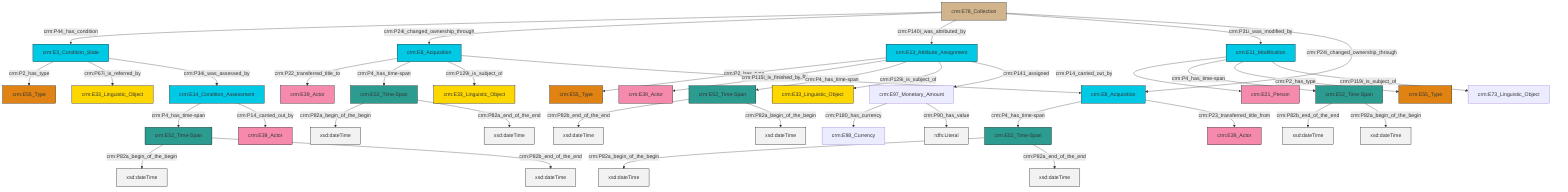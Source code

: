 graph TD
classDef Literal fill:#f2f2f2,stroke:#000000;
classDef CRM_Entity fill:#FFFFFF,stroke:#000000;
classDef Temporal_Entity fill:#00C9E6, stroke:#000000;
classDef Type fill:#E18312, stroke:#000000;
classDef Time-Span fill:#2C9C91, stroke:#000000;
classDef Appellation fill:#FFEB7F, stroke:#000000;
classDef Place fill:#008836, stroke:#000000;
classDef Persistent_Item fill:#B266B2, stroke:#000000;
classDef Conceptual_Object fill:#FFD700, stroke:#000000;
classDef Physical_Thing fill:#D2B48C, stroke:#000000;
classDef Actor fill:#f58aad, stroke:#000000;
classDef PC_Classes fill:#4ce600, stroke:#000000;
classDef Multi fill:#cccccc,stroke:#000000;

2["crm:E52_Time-Span"]:::Time-Span -->|crm:P82a_begin_of_the_begin| 3[xsd:dateTime]:::Literal
4["crm:E13_Attribute_Assignment"]:::Temporal_Entity -->|crm:P2_has_type| 5["crm:E55_Type"]:::Type
8["crm:E97_Monetary_Amount"]:::Default -->|crm:P180_has_currency| 9["crm:E98_Currency"]:::Default
12["crm:E8_Acquisition"]:::Temporal_Entity -->|crm:P22_transferred_title_to| 13["crm:E39_Actor"]:::Actor
4["crm:E13_Attribute_Assignment"]:::Temporal_Entity -->|crm:P14_carried_out_by| 16["crm:E39_Actor"]:::Actor
19["crm:E78_Collection"]:::Physical_Thing -->|crm:P44_has_condition| 20["crm:E3_Condition_State"]:::Temporal_Entity
2["crm:E52_Time-Span"]:::Time-Span -->|crm:P82a_end_of_the_end| 21[xsd:dateTime]:::Literal
17["crm:E14_Condition_Assessment"]:::Temporal_Entity -->|crm:P4_has_time-span| 22["crm:E52_Time-Span"]:::Time-Span
4["crm:E13_Attribute_Assignment"]:::Temporal_Entity -->|crm:P4_has_time-span| 25["crm:E52_Time-Span"]:::Time-Span
27["crm:E52_Time-Span"]:::Time-Span -->|crm:P82b_end_of_the_end| 28[xsd:dateTime]:::Literal
25["crm:E52_Time-Span"]:::Time-Span -->|crm:P82b_end_of_the_end| 29[xsd:dateTime]:::Literal
4["crm:E13_Attribute_Assignment"]:::Temporal_Entity -->|crm:P129i_is_subject_of| 30["crm:E33_Linguistic_Object"]:::Conceptual_Object
8["crm:E97_Monetary_Amount"]:::Default -->|crm:P90_has_value| 31[rdfs:Literal]:::Literal
25["crm:E52_Time-Span"]:::Time-Span -->|crm:P82a_begin_of_the_begin| 33[xsd:dateTime]:::Literal
36["crm:E11_Modification"]:::Temporal_Entity -->|crm:P14_carried_out_by| 23["crm:E21_Person"]:::Actor
36["crm:E11_Modification"]:::Temporal_Entity -->|crm:P4_has_time-span| 27["crm:E52_Time-Span"]:::Time-Span
19["crm:E78_Collection"]:::Physical_Thing -->|crm:P24i_changed_ownership_through| 12["crm:E8_Acquisition"]:::Temporal_Entity
22["crm:E52_Time-Span"]:::Time-Span -->|crm:P82a_begin_of_the_begin| 39[xsd:dateTime]:::Literal
22["crm:E52_Time-Span"]:::Time-Span -->|crm:P82b_end_of_the_end| 41[xsd:dateTime]:::Literal
45["crm:E8_Acquisition"]:::Temporal_Entity -->|crm:P4_has_time-span| 2["crm:E52_Time-Span"]:::Time-Span
19["crm:E78_Collection"]:::Physical_Thing -->|crm:P140i_was_attributed_by| 4["crm:E13_Attribute_Assignment"]:::Temporal_Entity
45["crm:E8_Acquisition"]:::Temporal_Entity -->|crm:P23_transferred_title_from| 6["crm:E39_Actor"]:::Actor
12["crm:E8_Acquisition"]:::Temporal_Entity -->|crm:P4_has_time-span| 34["crm:E52_Time-Span"]:::Time-Span
34["crm:E52_Time-Span"]:::Time-Span -->|crm:P82a_begin_of_the_begin| 50[xsd:dateTime]:::Literal
19["crm:E78_Collection"]:::Physical_Thing -->|crm:P31i_was_modified_by| 36["crm:E11_Modification"]:::Temporal_Entity
34["crm:E52_Time-Span"]:::Time-Span -->|crm:P82a_end_of_the_end| 51[xsd:dateTime]:::Literal
27["crm:E52_Time-Span"]:::Time-Span -->|crm:P82a_begin_of_the_begin| 54[xsd:dateTime]:::Literal
12["crm:E8_Acquisition"]:::Temporal_Entity -->|crm:P129i_is_subject_of| 48["crm:E33_Linguistic_Object"]:::Conceptual_Object
36["crm:E11_Modification"]:::Temporal_Entity -->|crm:P2_has_type| 14["crm:E55_Type"]:::Type
17["crm:E14_Condition_Assessment"]:::Temporal_Entity -->|crm:P14_carried_out_by| 0["crm:E39_Actor"]:::Actor
20["crm:E3_Condition_State"]:::Temporal_Entity -->|crm:P2_has_type| 52["crm:E55_Type"]:::Type
20["crm:E3_Condition_State"]:::Temporal_Entity -->|crm:P67i_is_referred_by| 46["crm:E33_Linguistic_Object"]:::Conceptual_Object
20["crm:E3_Condition_State"]:::Temporal_Entity -->|crm:P34i_was_assessed_by| 17["crm:E14_Condition_Assessment"]:::Temporal_Entity
19["crm:E78_Collection"]:::Physical_Thing -->|crm:P24i_changed_ownership_through| 45["crm:E8_Acquisition"]:::Temporal_Entity
12["crm:E8_Acquisition"]:::Temporal_Entity -->|crm:P115i_is_finished_by| 45["crm:E8_Acquisition"]:::Temporal_Entity
4["crm:E13_Attribute_Assignment"]:::Temporal_Entity -->|crm:P141_assigned| 8["crm:E97_Monetary_Amount"]:::Default
36["crm:E11_Modification"]:::Temporal_Entity -->|crm:P119i_is_subject_of| 56["crm:E73_Linguistic_Object"]:::Default
